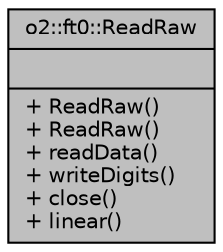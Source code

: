 digraph "o2::ft0::ReadRaw"
{
 // INTERACTIVE_SVG=YES
  bgcolor="transparent";
  edge [fontname="Helvetica",fontsize="10",labelfontname="Helvetica",labelfontsize="10"];
  node [fontname="Helvetica",fontsize="10",shape=record];
  Node1 [label="{o2::ft0::ReadRaw\n||+ ReadRaw()\l+ ReadRaw()\l+ readData()\l+ writeDigits()\l+ close()\l+ linear()\l}",height=0.2,width=0.4,color="black", fillcolor="grey75", style="filled", fontcolor="black"];
}
